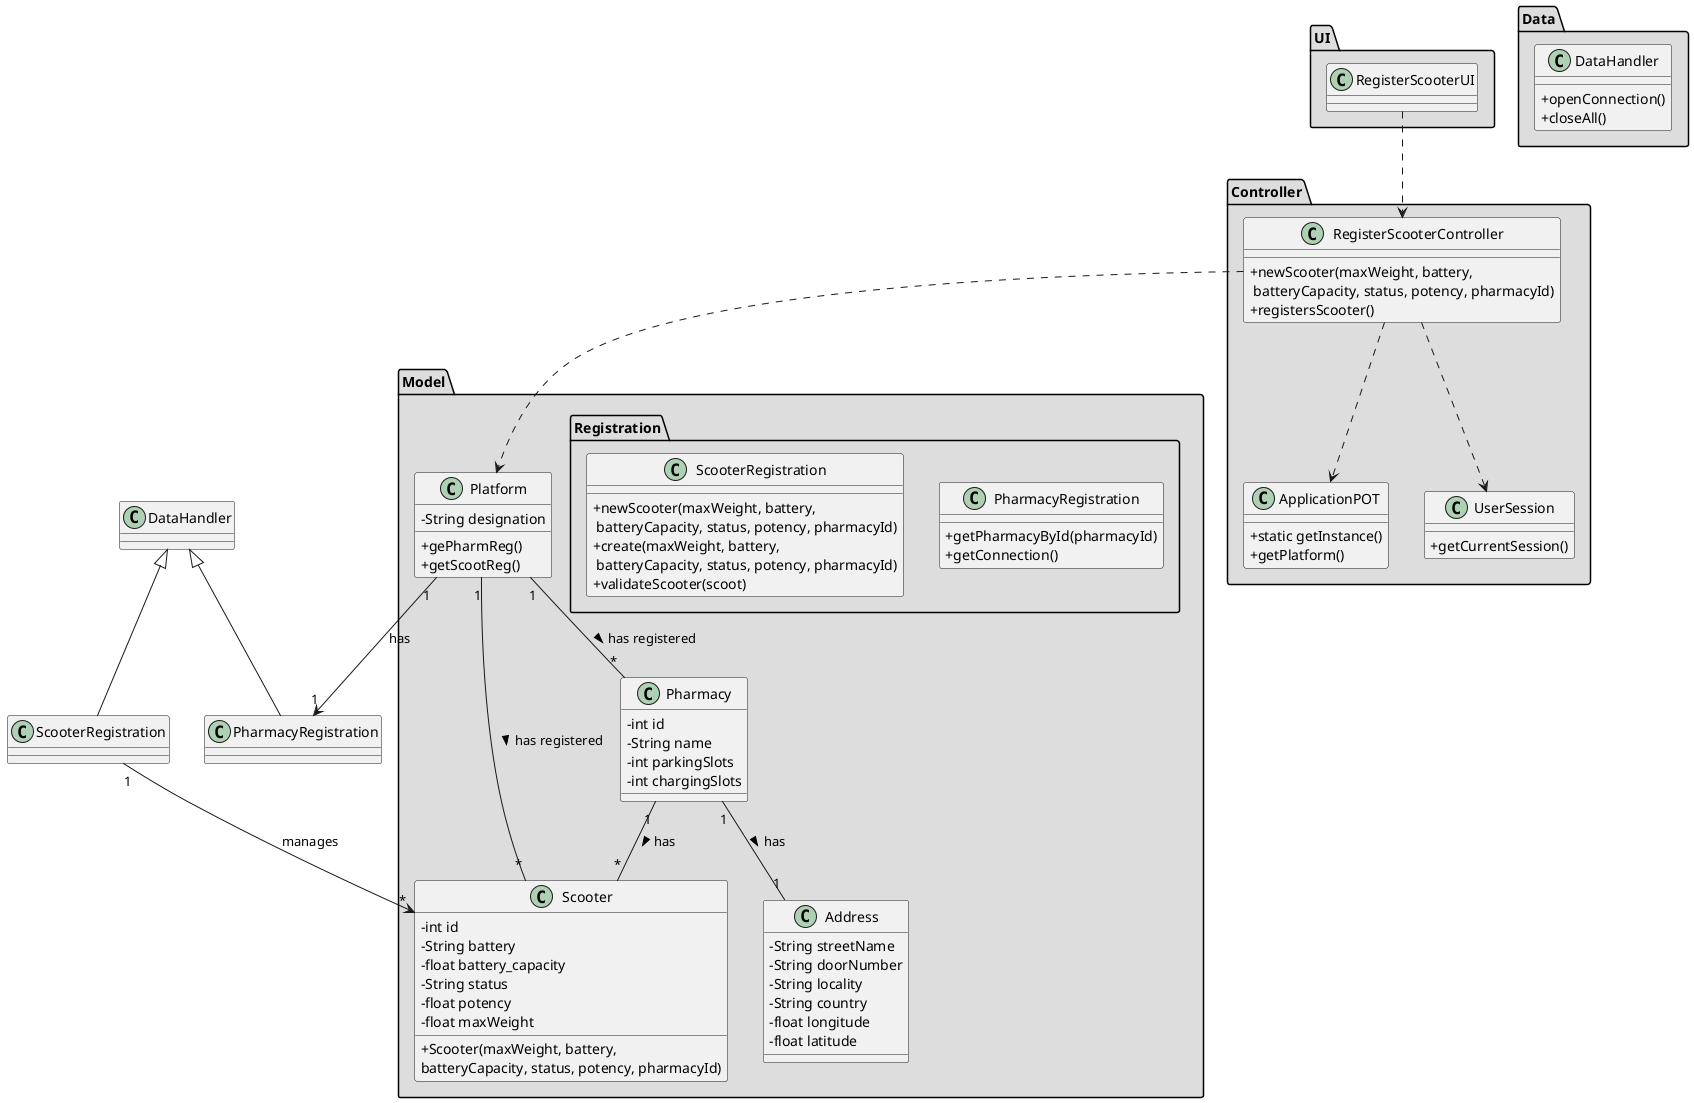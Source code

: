 @startuml
skinparam classAttributeIconSize 0

package "UI" #DDDDDD {
class RegisterScooterUI{

}
}


package "Controller" #DDDDDD {
class RegisterScooterController{
+newScooter(maxWeight, battery,\n batteryCapacity, status, potency, pharmacyId)
+registersScooter()
}

class ApplicationPOT
{
  +static getInstance()
  +getPlatform()
}

class UserSession
{
  +getCurrentSession()
}
}


package "Model" #DDDDDD {
class Platform {
  -String designation
  +gePharmReg()
  +getScootReg()
}
package "Registration" #DDDDDD {
 class PharmacyRegistration{
     +getPharmacyById(pharmacyId)
     +getConnection()
 }

 class ScooterRegistration{
      +newScooter(maxWeight, battery,\n batteryCapacity, status, potency, pharmacyId)
      +create(maxWeight, battery,\n batteryCapacity, status, potency, pharmacyId)
      +validateScooter(scoot)
  }
 }
}

package "Model" #DDDDDD {
class Scooter{
  -int id
  -String battery
  -float battery_capacity
  -String status
  -float potency
  -float maxWeight
  +Scooter(maxWeight, battery,\nbatteryCapacity, status, potency, pharmacyId)

}

class Address{
-String streetName
-String doorNumber
-String locality
-String country
-float longitude
-float latitude
}

class Pharmacy {
  -int id
  -String name
  -int parkingSlots
  -int chargingSlots
}

}


package "Data" #DDDDDD {
class DataHandler{
    +openConnection()
    +closeAll()
}
}

class PharmacyRegistration extends DataHandler
class ScooterRegistration extends DataHandler

RegisterScooterUI ..> RegisterScooterController
RegisterScooterController ..> Platform
RegisterScooterController ..> ApplicationPOT
RegisterScooterController ..> UserSession
Platform "1" --> "1" PharmacyRegistration : has
ScooterRegistration "1" --> "*" Scooter : manages

Platform "1" -- "*" Pharmacy : has registered >
Platform "1" -- "*" Scooter : has registered >

Pharmacy "1" -- "*" Scooter : has >
Pharmacy "1" -- "1" Address : has >

@enduml